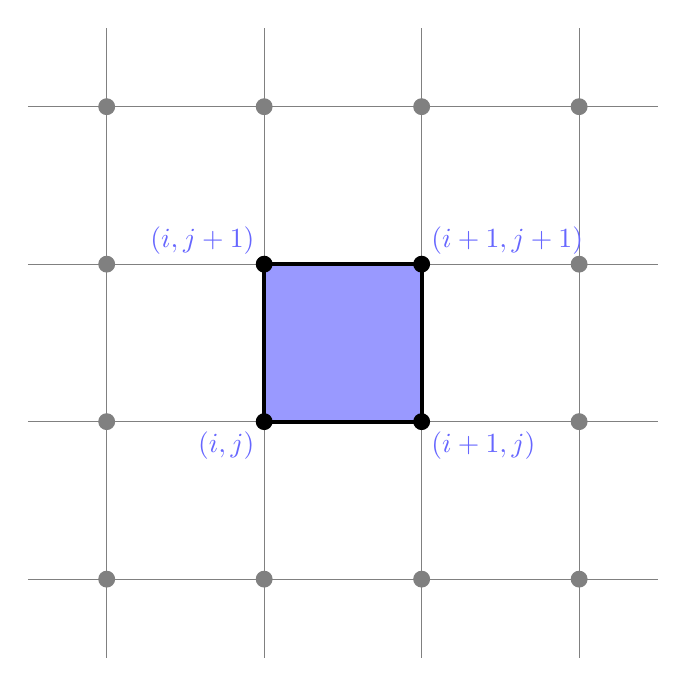 \draw [style=help lines, step=2]        (-1,-1) grid    (+7,+7);
\draw [line width=0.5mm, fill=blue!40!white]  (+2,+2) rectangle (+4,+4);
 
\draw [blue!60!white] (  2,  2) node[anchor=north east] {$(i  ,j  )$};
\draw [blue!60!white] (  4,  2) node[anchor=north west] {$(i+1,j  )$};
\draw [blue!60!white] (  4,  4) node[anchor=south west] {$(i+1,j+1)$};
\draw [blue!60!white] (  2,  4) node[anchor=south east] {$(i  ,j+1)$};

\filldraw [color=gray]  (0,0) circle (.1);
\filldraw [color=gray]  (0,2) circle (.1);
\filldraw [color=gray]  (0,4) circle (.1);
\filldraw [color=gray]  (0,6) circle (.1);
\filldraw [color=gray]  (2,0) circle (.1);
\filldraw [color=black] (2,2) circle (.1);
\filldraw [color=black] (2,4) circle (.1);
\filldraw [color=gray]  (2,6) circle (.1);
\filldraw [color=gray]  (4,0) circle (.1);
\filldraw [color=black] (4,2) circle (.1);
\filldraw [color=black] (4,4) circle (.1);
\filldraw [color=gray]  (4,6) circle (.1);
\filldraw [color=gray]  (6,0) circle (.1);
\filldraw [color=gray]  (6,2) circle (.1);
\filldraw [color=gray]  (6,4) circle (.1);
\filldraw [color=gray]  (6,6) circle (.1);
